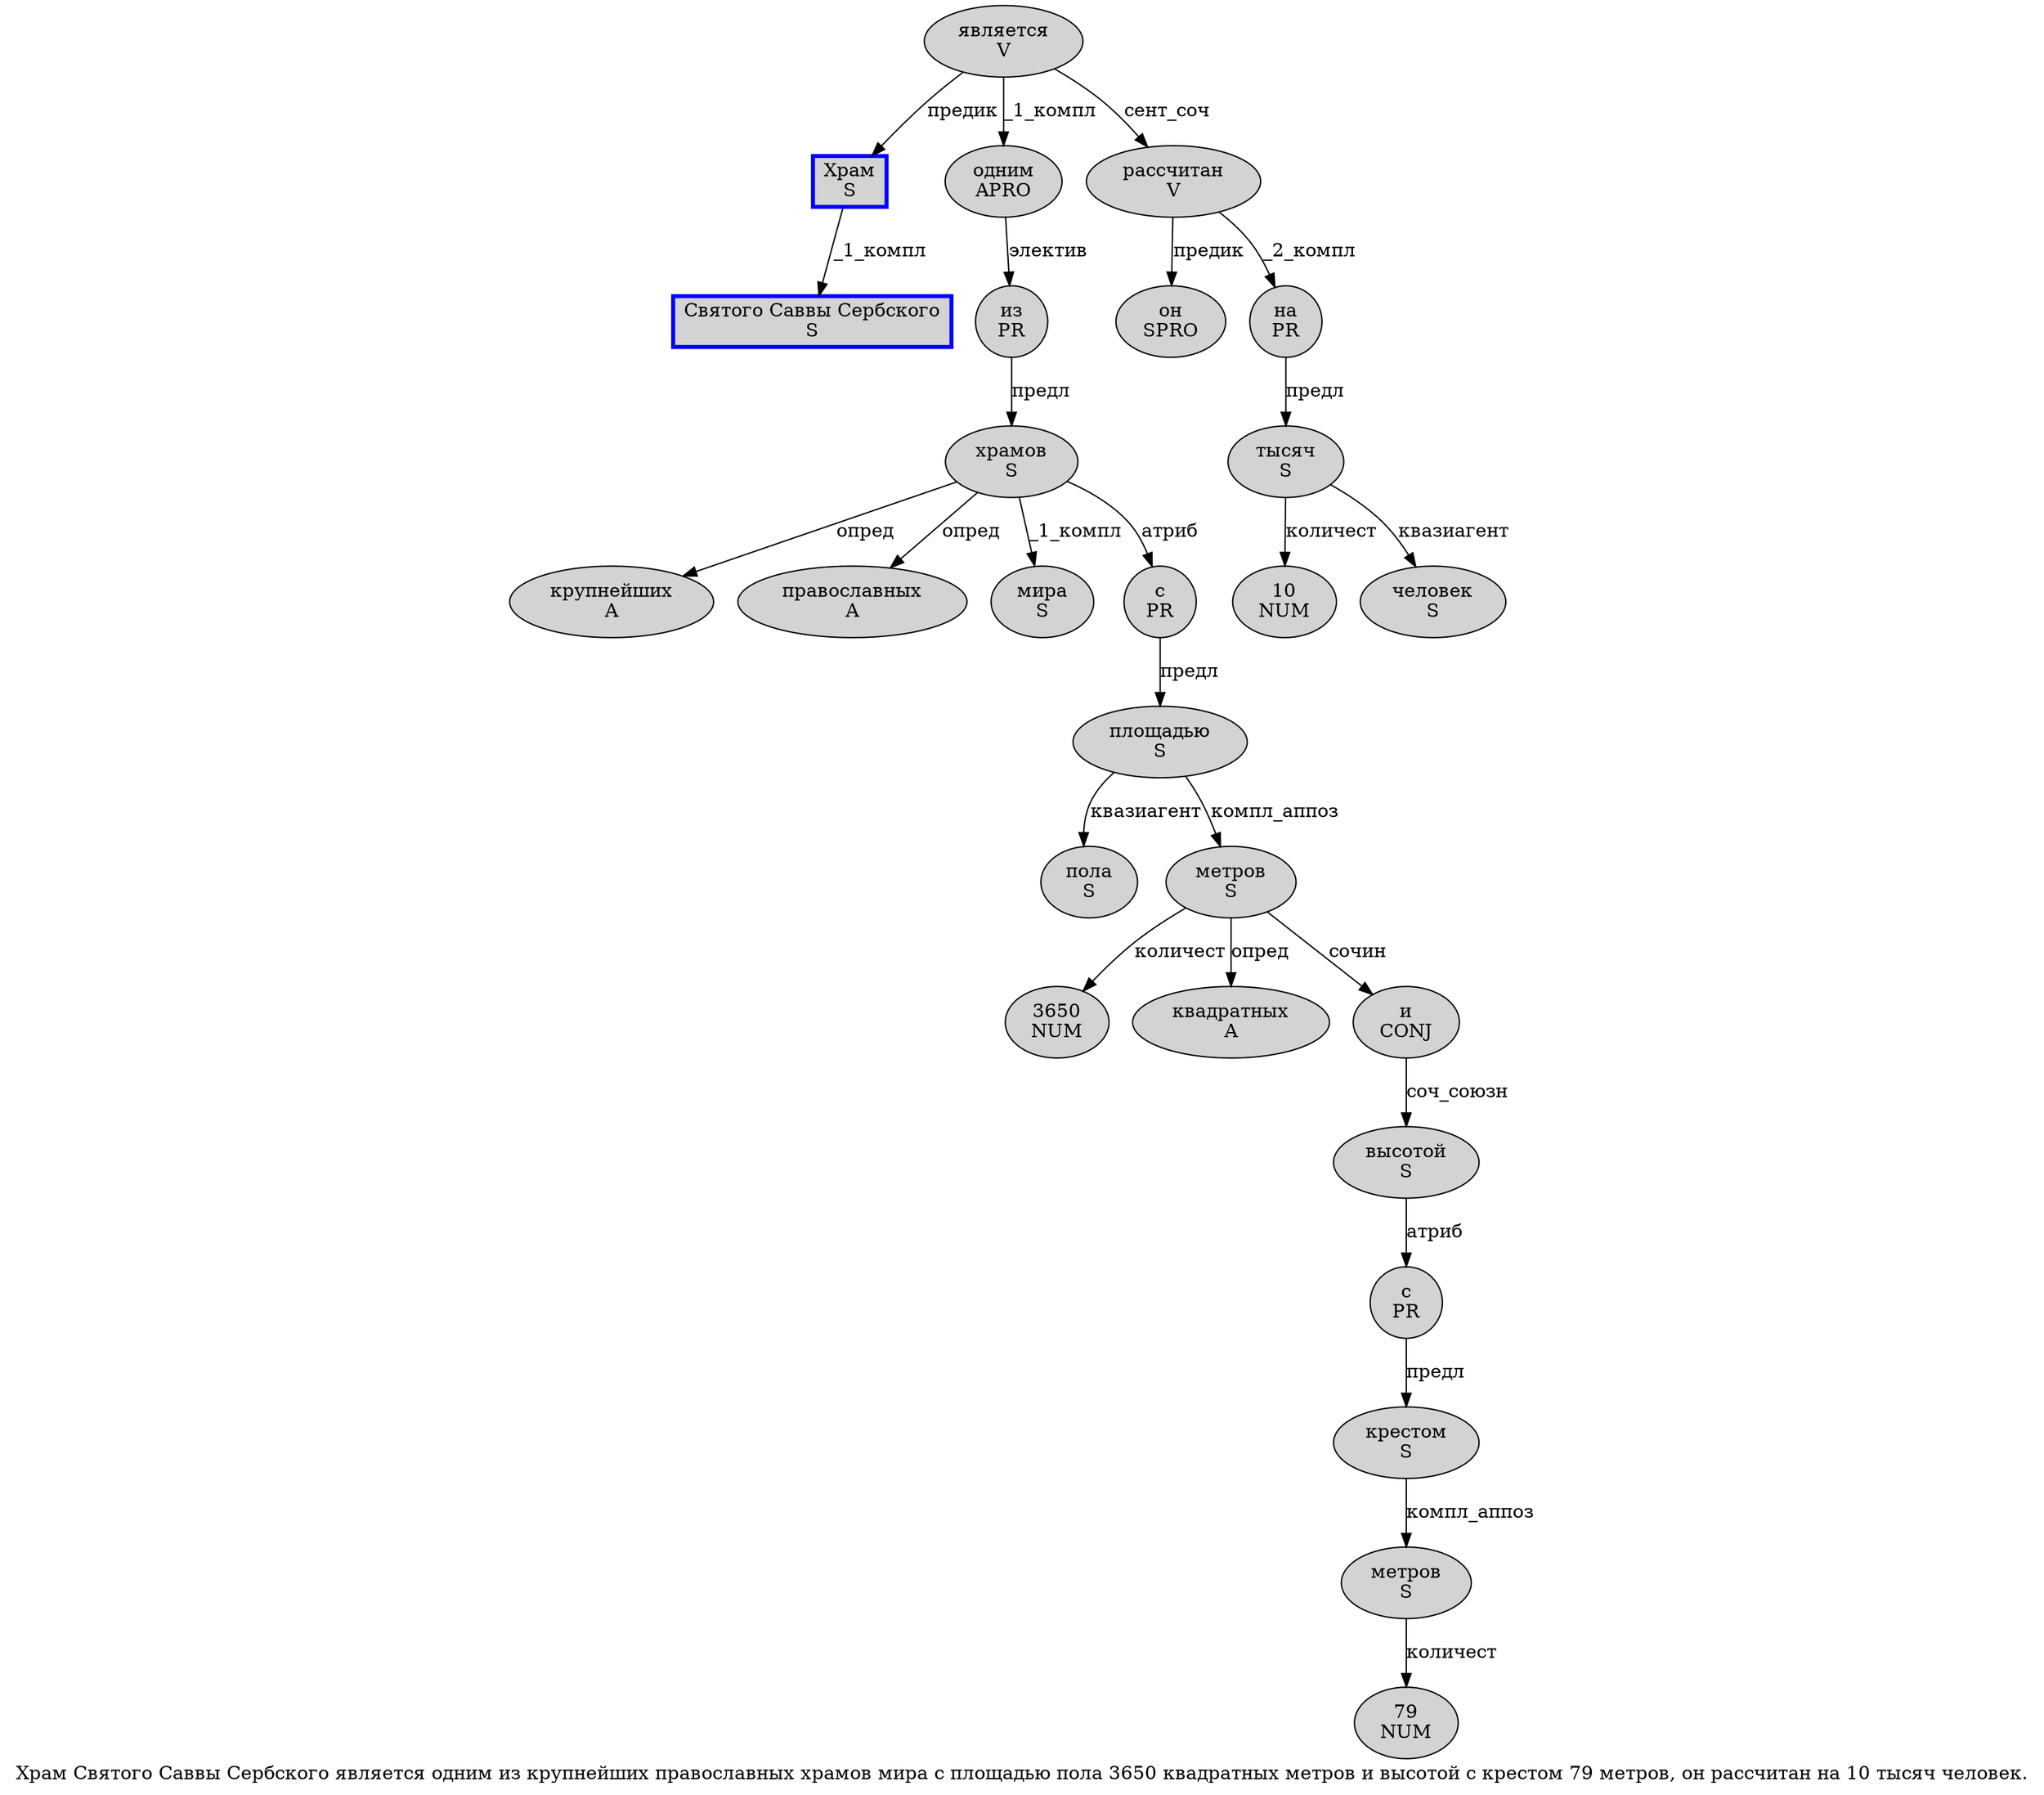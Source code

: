 digraph SENTENCE_765 {
	graph [label="Храм Святого Саввы Сербского является одним из крупнейших православных храмов мира с площадью пола 3650 квадратных метров и высотой с крестом 79 метров, он рассчитан на 10 тысяч человек."]
	node [style=filled]
		0 [label="Храм
S" color=blue fillcolor=lightgray penwidth=3 shape=box]
		1 [label="Святого Саввы Сербского
S" color=blue fillcolor=lightgray penwidth=3 shape=box]
		2 [label="является
V" color="" fillcolor=lightgray penwidth=1 shape=ellipse]
		3 [label="одним
APRO" color="" fillcolor=lightgray penwidth=1 shape=ellipse]
		4 [label="из
PR" color="" fillcolor=lightgray penwidth=1 shape=ellipse]
		5 [label="крупнейших
A" color="" fillcolor=lightgray penwidth=1 shape=ellipse]
		6 [label="православных
A" color="" fillcolor=lightgray penwidth=1 shape=ellipse]
		7 [label="храмов
S" color="" fillcolor=lightgray penwidth=1 shape=ellipse]
		8 [label="мира
S" color="" fillcolor=lightgray penwidth=1 shape=ellipse]
		9 [label="с
PR" color="" fillcolor=lightgray penwidth=1 shape=ellipse]
		10 [label="площадью
S" color="" fillcolor=lightgray penwidth=1 shape=ellipse]
		11 [label="пола
S" color="" fillcolor=lightgray penwidth=1 shape=ellipse]
		12 [label="3650
NUM" color="" fillcolor=lightgray penwidth=1 shape=ellipse]
		13 [label="квадратных
A" color="" fillcolor=lightgray penwidth=1 shape=ellipse]
		14 [label="метров
S" color="" fillcolor=lightgray penwidth=1 shape=ellipse]
		15 [label="и
CONJ" color="" fillcolor=lightgray penwidth=1 shape=ellipse]
		16 [label="высотой
S" color="" fillcolor=lightgray penwidth=1 shape=ellipse]
		17 [label="с
PR" color="" fillcolor=lightgray penwidth=1 shape=ellipse]
		18 [label="крестом
S" color="" fillcolor=lightgray penwidth=1 shape=ellipse]
		19 [label="79
NUM" color="" fillcolor=lightgray penwidth=1 shape=ellipse]
		20 [label="метров
S" color="" fillcolor=lightgray penwidth=1 shape=ellipse]
		22 [label="он
SPRO" color="" fillcolor=lightgray penwidth=1 shape=ellipse]
		23 [label="рассчитан
V" color="" fillcolor=lightgray penwidth=1 shape=ellipse]
		24 [label="на
PR" color="" fillcolor=lightgray penwidth=1 shape=ellipse]
		25 [label="10
NUM" color="" fillcolor=lightgray penwidth=1 shape=ellipse]
		26 [label="тысяч
S" color="" fillcolor=lightgray penwidth=1 shape=ellipse]
		27 [label="человек
S" color="" fillcolor=lightgray penwidth=1 shape=ellipse]
			7 -> 5 [label="опред"]
			7 -> 6 [label="опред"]
			7 -> 8 [label="_1_компл"]
			7 -> 9 [label="атриб"]
			14 -> 12 [label="количест"]
			14 -> 13 [label="опред"]
			14 -> 15 [label="сочин"]
			2 -> 0 [label="предик"]
			2 -> 3 [label="_1_компл"]
			2 -> 23 [label="сент_соч"]
			18 -> 20 [label="компл_аппоз"]
			23 -> 22 [label="предик"]
			23 -> 24 [label="_2_компл"]
			16 -> 17 [label="атриб"]
			24 -> 26 [label="предл"]
			26 -> 25 [label="количест"]
			26 -> 27 [label="квазиагент"]
			17 -> 18 [label="предл"]
			3 -> 4 [label="электив"]
			0 -> 1 [label="_1_компл"]
			15 -> 16 [label="соч_союзн"]
			20 -> 19 [label="количест"]
			9 -> 10 [label="предл"]
			10 -> 11 [label="квазиагент"]
			10 -> 14 [label="компл_аппоз"]
			4 -> 7 [label="предл"]
}